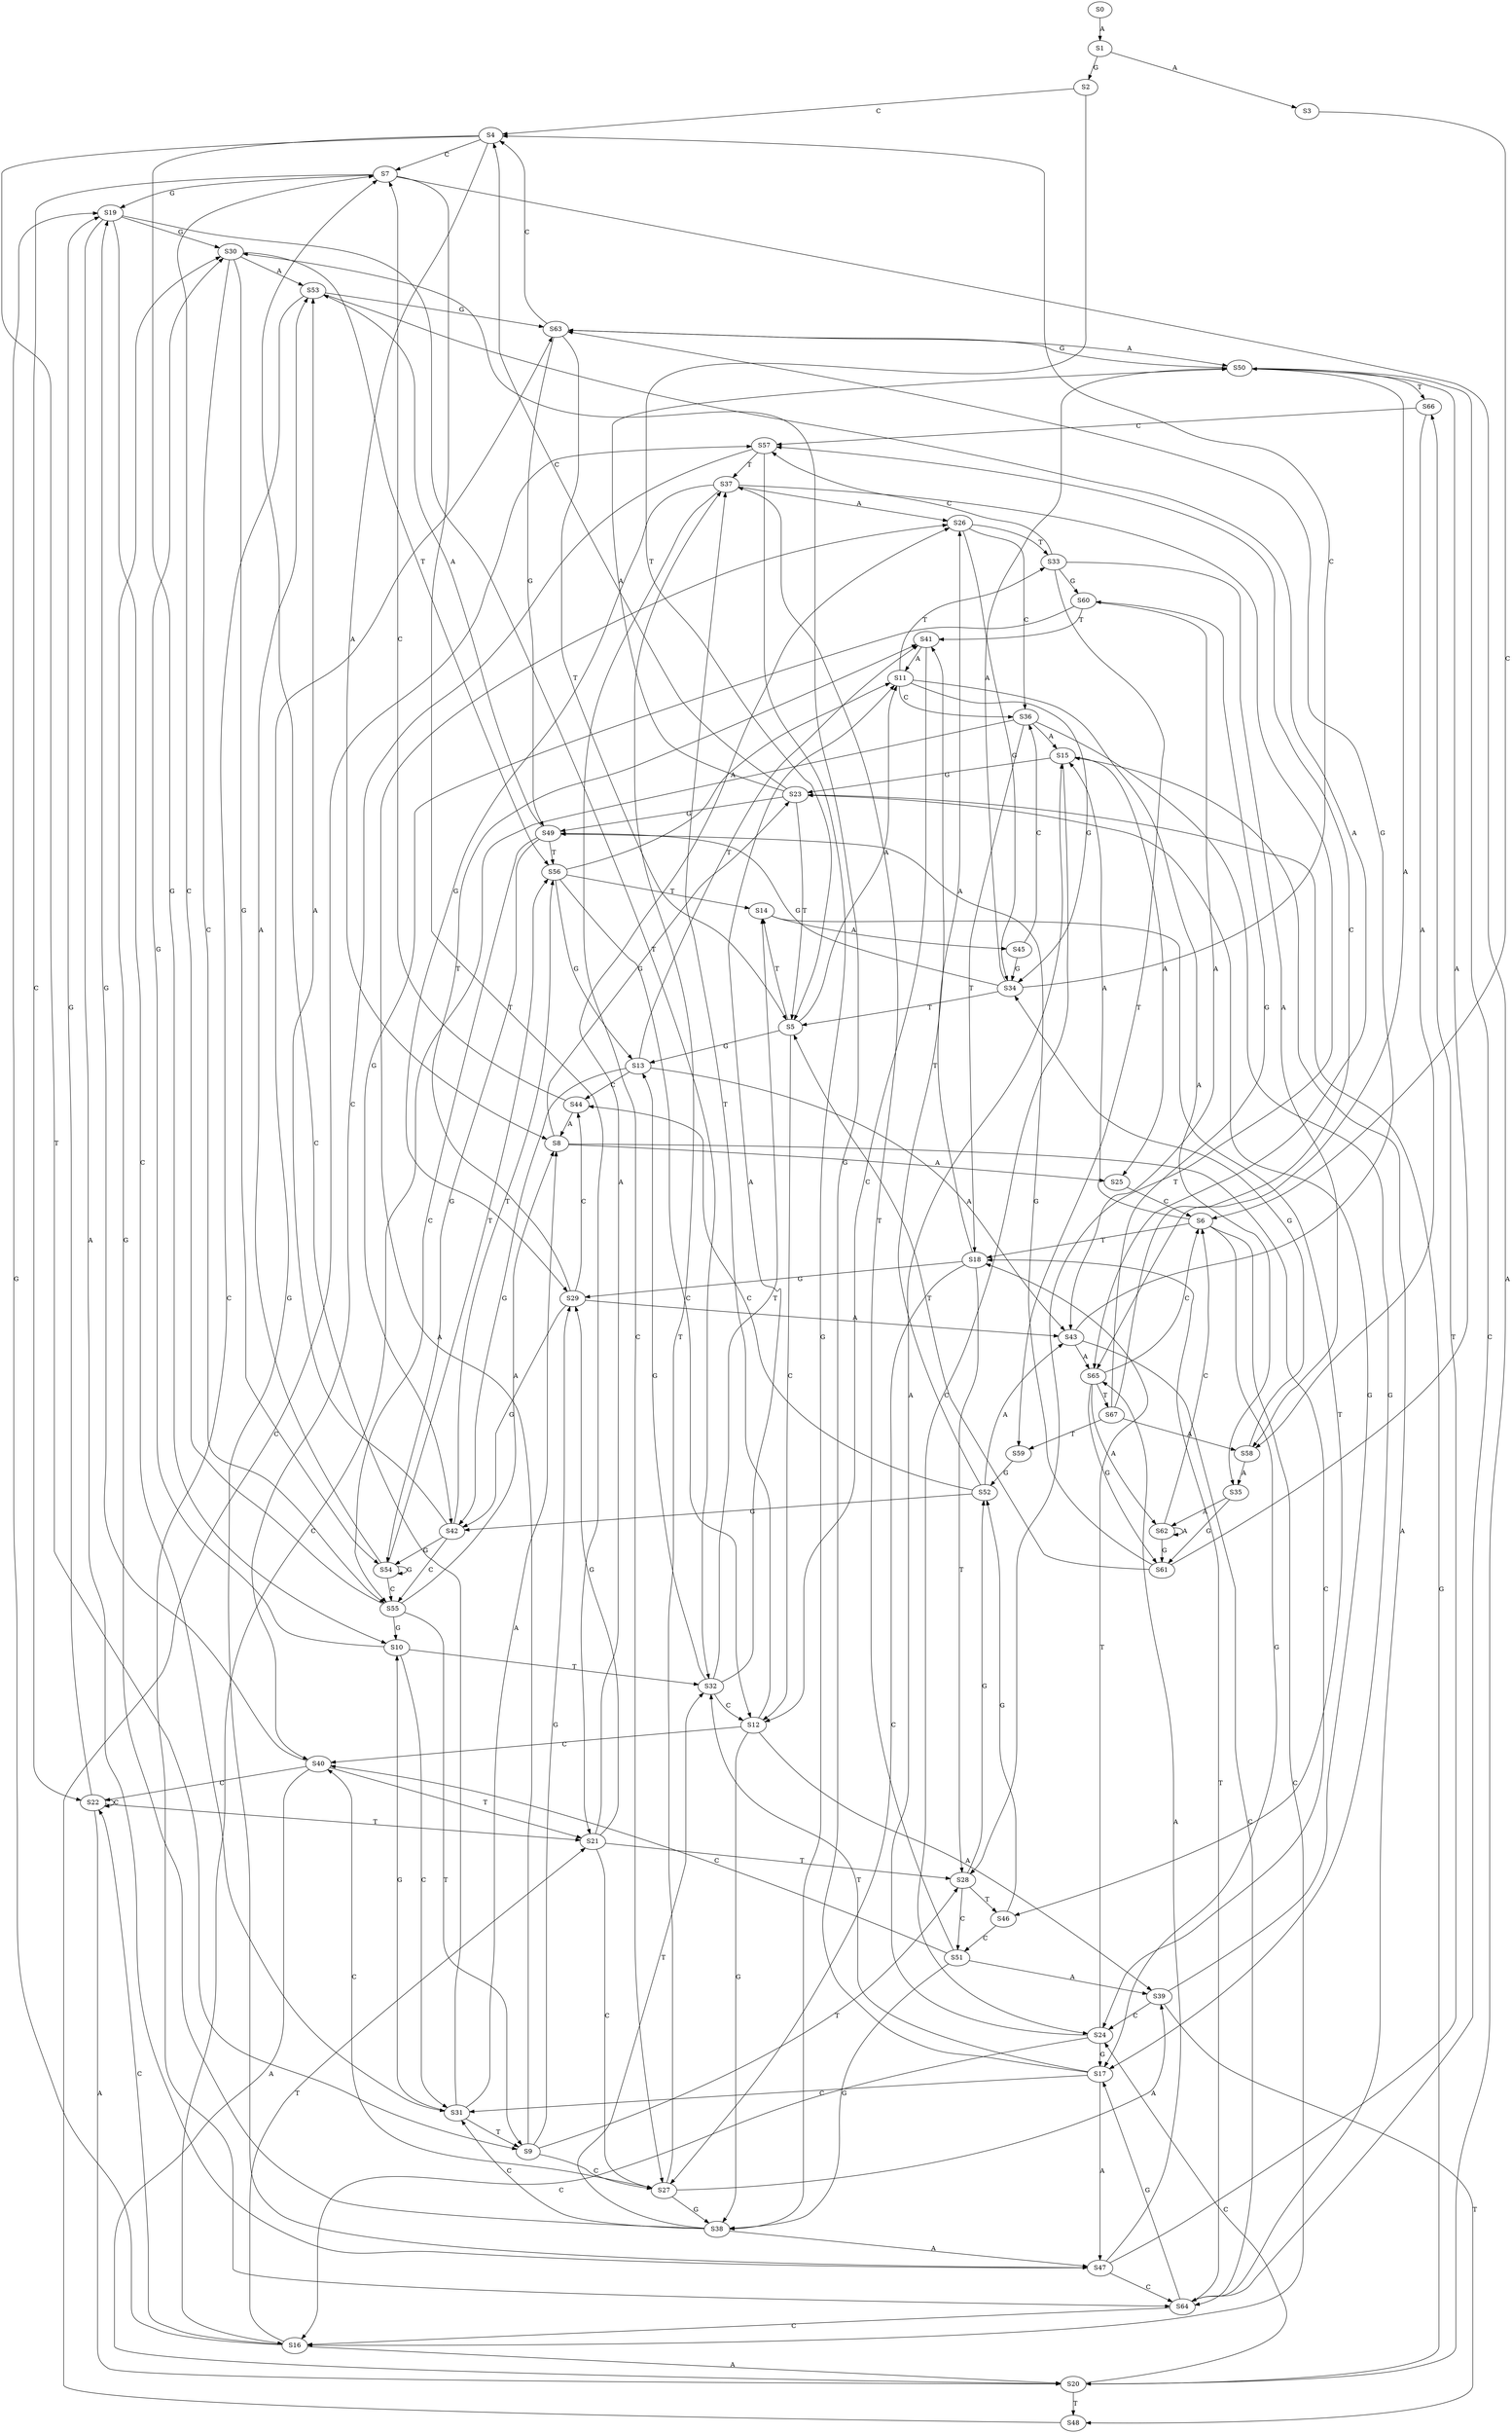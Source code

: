 strict digraph  {
	S0 -> S1 [ label = A ];
	S1 -> S2 [ label = G ];
	S1 -> S3 [ label = A ];
	S2 -> S4 [ label = C ];
	S2 -> S5 [ label = T ];
	S3 -> S6 [ label = C ];
	S4 -> S7 [ label = C ];
	S4 -> S8 [ label = A ];
	S4 -> S9 [ label = T ];
	S4 -> S10 [ label = G ];
	S5 -> S11 [ label = A ];
	S5 -> S12 [ label = C ];
	S5 -> S13 [ label = G ];
	S5 -> S14 [ label = T ];
	S6 -> S15 [ label = A ];
	S6 -> S16 [ label = C ];
	S6 -> S17 [ label = G ];
	S6 -> S18 [ label = T ];
	S7 -> S19 [ label = G ];
	S7 -> S20 [ label = A ];
	S7 -> S21 [ label = T ];
	S7 -> S22 [ label = C ];
	S8 -> S23 [ label = G ];
	S8 -> S24 [ label = C ];
	S8 -> S25 [ label = A ];
	S9 -> S26 [ label = A ];
	S9 -> S27 [ label = C ];
	S9 -> S28 [ label = T ];
	S9 -> S29 [ label = G ];
	S10 -> S30 [ label = G ];
	S10 -> S31 [ label = C ];
	S10 -> S32 [ label = T ];
	S11 -> S33 [ label = T ];
	S11 -> S34 [ label = G ];
	S11 -> S35 [ label = A ];
	S11 -> S36 [ label = C ];
	S12 -> S37 [ label = T ];
	S12 -> S38 [ label = G ];
	S12 -> S39 [ label = A ];
	S12 -> S40 [ label = C ];
	S13 -> S41 [ label = T ];
	S13 -> S42 [ label = G ];
	S13 -> S43 [ label = A ];
	S13 -> S44 [ label = C ];
	S14 -> S45 [ label = A ];
	S14 -> S46 [ label = T ];
	S15 -> S23 [ label = G ];
	S15 -> S24 [ label = C ];
	S15 -> S25 [ label = A ];
	S16 -> S22 [ label = C ];
	S16 -> S20 [ label = A ];
	S16 -> S21 [ label = T ];
	S16 -> S19 [ label = G ];
	S17 -> S30 [ label = G ];
	S17 -> S47 [ label = A ];
	S17 -> S32 [ label = T ];
	S17 -> S31 [ label = C ];
	S18 -> S26 [ label = A ];
	S18 -> S27 [ label = C ];
	S18 -> S28 [ label = T ];
	S18 -> S29 [ label = G ];
	S19 -> S47 [ label = A ];
	S19 -> S30 [ label = G ];
	S19 -> S32 [ label = T ];
	S19 -> S31 [ label = C ];
	S20 -> S23 [ label = G ];
	S20 -> S48 [ label = T ];
	S20 -> S24 [ label = C ];
	S21 -> S29 [ label = G ];
	S21 -> S26 [ label = A ];
	S21 -> S27 [ label = C ];
	S21 -> S28 [ label = T ];
	S22 -> S19 [ label = G ];
	S22 -> S22 [ label = C ];
	S22 -> S20 [ label = A ];
	S22 -> S21 [ label = T ];
	S23 -> S49 [ label = G ];
	S23 -> S5 [ label = T ];
	S23 -> S50 [ label = A ];
	S23 -> S4 [ label = C ];
	S24 -> S18 [ label = T ];
	S24 -> S16 [ label = C ];
	S24 -> S15 [ label = A ];
	S24 -> S17 [ label = G ];
	S25 -> S6 [ label = C ];
	S26 -> S34 [ label = G ];
	S26 -> S33 [ label = T ];
	S26 -> S36 [ label = C ];
	S27 -> S37 [ label = T ];
	S27 -> S38 [ label = G ];
	S27 -> S40 [ label = C ];
	S27 -> S39 [ label = A ];
	S28 -> S51 [ label = C ];
	S28 -> S46 [ label = T ];
	S28 -> S52 [ label = G ];
	S29 -> S43 [ label = A ];
	S29 -> S44 [ label = C ];
	S29 -> S42 [ label = G ];
	S29 -> S41 [ label = T ];
	S30 -> S53 [ label = A ];
	S30 -> S54 [ label = G ];
	S30 -> S55 [ label = C ];
	S30 -> S56 [ label = T ];
	S31 -> S10 [ label = G ];
	S31 -> S9 [ label = T ];
	S31 -> S7 [ label = C ];
	S31 -> S8 [ label = A ];
	S32 -> S12 [ label = C ];
	S32 -> S11 [ label = A ];
	S32 -> S13 [ label = G ];
	S32 -> S14 [ label = T ];
	S33 -> S57 [ label = C ];
	S33 -> S58 [ label = A ];
	S33 -> S59 [ label = T ];
	S33 -> S60 [ label = G ];
	S34 -> S5 [ label = T ];
	S34 -> S50 [ label = A ];
	S34 -> S4 [ label = C ];
	S34 -> S49 [ label = G ];
	S35 -> S61 [ label = G ];
	S35 -> S62 [ label = A ];
	S36 -> S17 [ label = G ];
	S36 -> S18 [ label = T ];
	S36 -> S16 [ label = C ];
	S36 -> S15 [ label = A ];
	S37 -> S29 [ label = G ];
	S37 -> S27 [ label = C ];
	S37 -> S26 [ label = A ];
	S37 -> S28 [ label = T ];
	S38 -> S30 [ label = G ];
	S38 -> S32 [ label = T ];
	S38 -> S31 [ label = C ];
	S38 -> S47 [ label = A ];
	S39 -> S48 [ label = T ];
	S39 -> S24 [ label = C ];
	S39 -> S23 [ label = G ];
	S40 -> S22 [ label = C ];
	S40 -> S20 [ label = A ];
	S40 -> S21 [ label = T ];
	S40 -> S19 [ label = G ];
	S41 -> S12 [ label = C ];
	S41 -> S11 [ label = A ];
	S42 -> S54 [ label = G ];
	S42 -> S55 [ label = C ];
	S42 -> S53 [ label = A ];
	S42 -> S56 [ label = T ];
	S43 -> S63 [ label = G ];
	S43 -> S64 [ label = C ];
	S43 -> S65 [ label = A ];
	S44 -> S7 [ label = C ];
	S44 -> S8 [ label = A ];
	S45 -> S36 [ label = C ];
	S45 -> S34 [ label = G ];
	S46 -> S52 [ label = G ];
	S46 -> S51 [ label = C ];
	S47 -> S65 [ label = A ];
	S47 -> S64 [ label = C ];
	S47 -> S63 [ label = G ];
	S47 -> S66 [ label = T ];
	S48 -> S57 [ label = C ];
	S49 -> S53 [ label = A ];
	S49 -> S54 [ label = G ];
	S49 -> S56 [ label = T ];
	S49 -> S55 [ label = C ];
	S50 -> S65 [ label = A ];
	S50 -> S64 [ label = C ];
	S50 -> S66 [ label = T ];
	S50 -> S63 [ label = G ];
	S51 -> S39 [ label = A ];
	S51 -> S37 [ label = T ];
	S51 -> S40 [ label = C ];
	S51 -> S38 [ label = G ];
	S52 -> S42 [ label = G ];
	S52 -> S44 [ label = C ];
	S52 -> S41 [ label = T ];
	S52 -> S43 [ label = A ];
	S53 -> S65 [ label = A ];
	S53 -> S64 [ label = C ];
	S53 -> S63 [ label = G ];
	S54 -> S56 [ label = T ];
	S54 -> S55 [ label = C ];
	S54 -> S54 [ label = G ];
	S54 -> S53 [ label = A ];
	S55 -> S9 [ label = T ];
	S55 -> S7 [ label = C ];
	S55 -> S8 [ label = A ];
	S55 -> S10 [ label = G ];
	S56 -> S11 [ label = A ];
	S56 -> S12 [ label = C ];
	S56 -> S13 [ label = G ];
	S56 -> S14 [ label = T ];
	S57 -> S40 [ label = C ];
	S57 -> S38 [ label = G ];
	S57 -> S37 [ label = T ];
	S58 -> S34 [ label = G ];
	S58 -> S35 [ label = A ];
	S59 -> S52 [ label = G ];
	S60 -> S42 [ label = G ];
	S60 -> S43 [ label = A ];
	S60 -> S41 [ label = T ];
	S61 -> S5 [ label = T ];
	S61 -> S50 [ label = A ];
	S61 -> S49 [ label = G ];
	S62 -> S61 [ label = G ];
	S62 -> S6 [ label = C ];
	S62 -> S62 [ label = A ];
	S63 -> S5 [ label = T ];
	S63 -> S50 [ label = A ];
	S63 -> S49 [ label = G ];
	S63 -> S4 [ label = C ];
	S64 -> S18 [ label = T ];
	S64 -> S17 [ label = G ];
	S64 -> S16 [ label = C ];
	S64 -> S15 [ label = A ];
	S65 -> S67 [ label = T ];
	S65 -> S6 [ label = C ];
	S65 -> S62 [ label = A ];
	S65 -> S61 [ label = G ];
	S66 -> S58 [ label = A ];
	S66 -> S57 [ label = C ];
	S67 -> S58 [ label = A ];
	S67 -> S57 [ label = C ];
	S67 -> S60 [ label = G ];
	S67 -> S59 [ label = T ];
}
